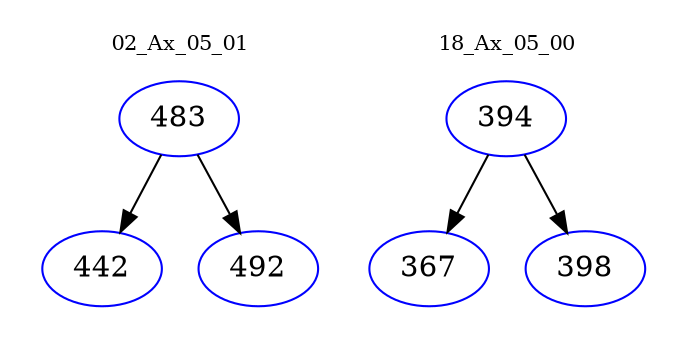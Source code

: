 digraph{
subgraph cluster_0 {
color = white
label = "02_Ax_05_01";
fontsize=10;
T0_483 [label="483", color="blue"]
T0_483 -> T0_442 [color="black"]
T0_442 [label="442", color="blue"]
T0_483 -> T0_492 [color="black"]
T0_492 [label="492", color="blue"]
}
subgraph cluster_1 {
color = white
label = "18_Ax_05_00";
fontsize=10;
T1_394 [label="394", color="blue"]
T1_394 -> T1_367 [color="black"]
T1_367 [label="367", color="blue"]
T1_394 -> T1_398 [color="black"]
T1_398 [label="398", color="blue"]
}
}
